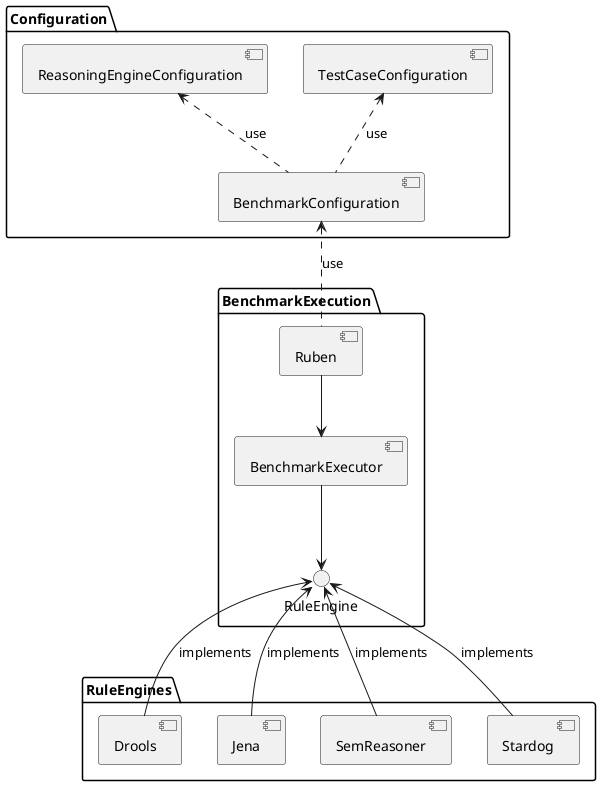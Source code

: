 @startuml
'https://plantuml.com/component-diagram

package "Configuration" {
    [BenchmarkConfiguration] .up.> [ReasoningEngineConfiguration] : use
    [BenchmarkConfiguration] .up.> [TestCaseConfiguration] : use
}

package "BenchmarkExecution" {
    [Ruben] .up.> [BenchmarkConfiguration] : use
    [Ruben] --> [BenchmarkExecutor]
    [BenchmarkExecutor] --> () "RuleEngine"
}

package "RuleEngines"{
    [Drools] -up-> () "RuleEngine" : implements
    [Jena] -up-> () "RuleEngine" : implements
    [SemReasoner] -up-> () "RuleEngine" : implements
    [Stardog] -up-> () "RuleEngine" : implements
}


@enduml